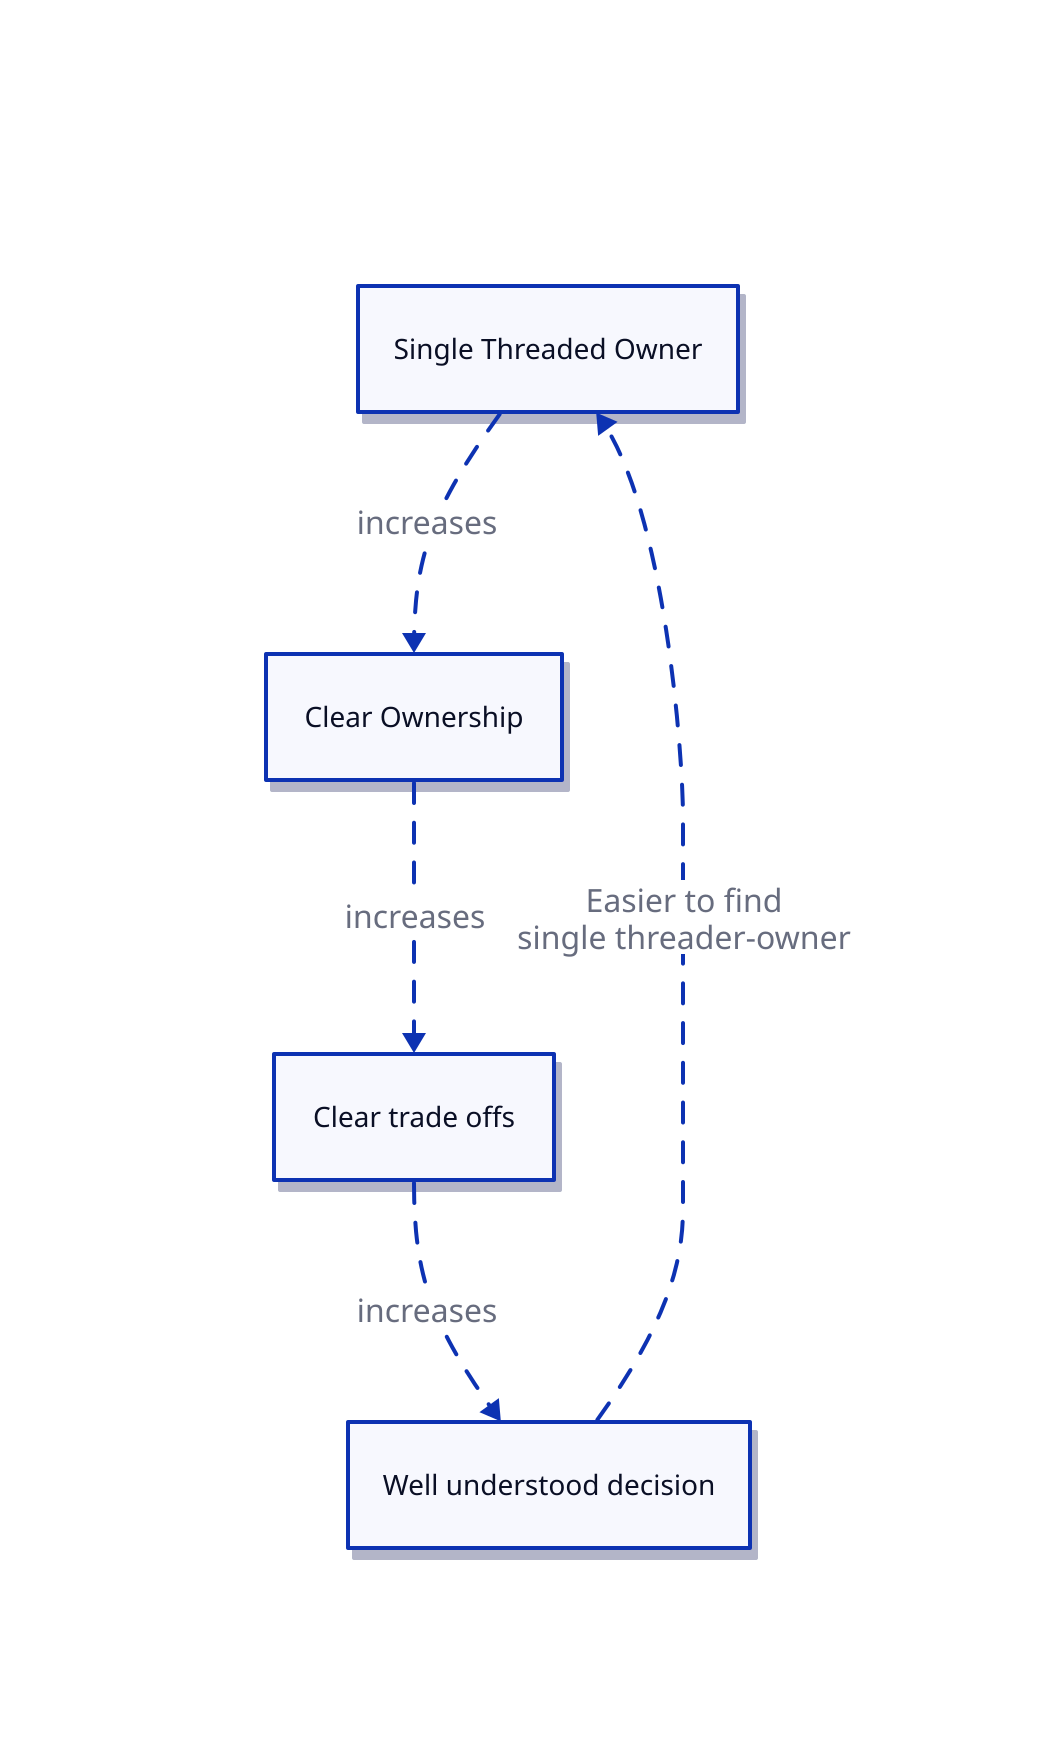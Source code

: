 vars: {
  d2-config: {
    layout-engine: elk
    theme-id: 6
  }
}

title: |md
  ### Positive Loop: Single-threaded ownership
| {
  shape: text
  near: top-center
  style.font-size: 40
  style.underline: true
}

*.style.font-size: 14
*.style.shadow: true

Single Threaded Owner -> Clear Ownership : increases {
  style.animated: true
  style.bold: true
}
Clear Ownership -> Clear trade offs : increases {
  style.animated: true
style.bold: true
}
Clear trade offs -> Well understood decision : increases {
  style.animated: true
style.bold: true
}
Well understood decision -> Single Threaded Owner: Easier to find\n single threader-owner {
  style.animated: true
   style.bold: true
}
